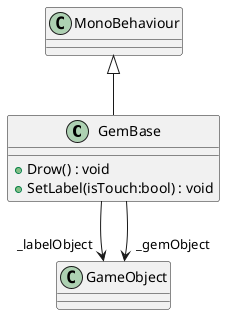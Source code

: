 @startuml
class GemBase {
    + Drow() : void
    + SetLabel(isTouch:bool) : void
}
MonoBehaviour <|-- GemBase
GemBase --> "_labelObject" GameObject
GemBase --> "_gemObject" GameObject
@enduml
